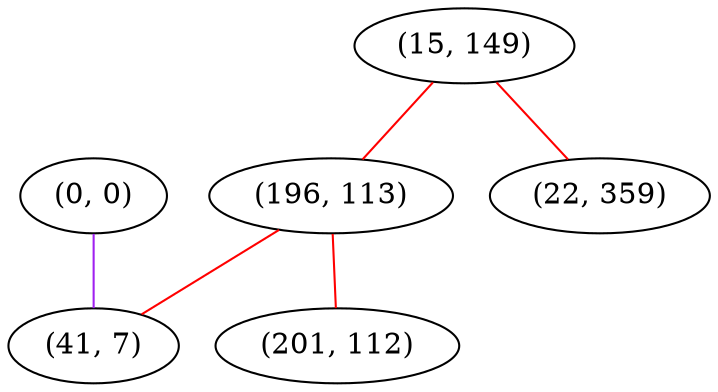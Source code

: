 graph "" {
"(0, 0)";
"(15, 149)";
"(196, 113)";
"(201, 112)";
"(22, 359)";
"(41, 7)";
"(0, 0)" -- "(41, 7)"  [color=purple, key=0, weight=4];
"(15, 149)" -- "(196, 113)"  [color=red, key=0, weight=1];
"(15, 149)" -- "(22, 359)"  [color=red, key=0, weight=1];
"(196, 113)" -- "(201, 112)"  [color=red, key=0, weight=1];
"(196, 113)" -- "(41, 7)"  [color=red, key=0, weight=1];
}
